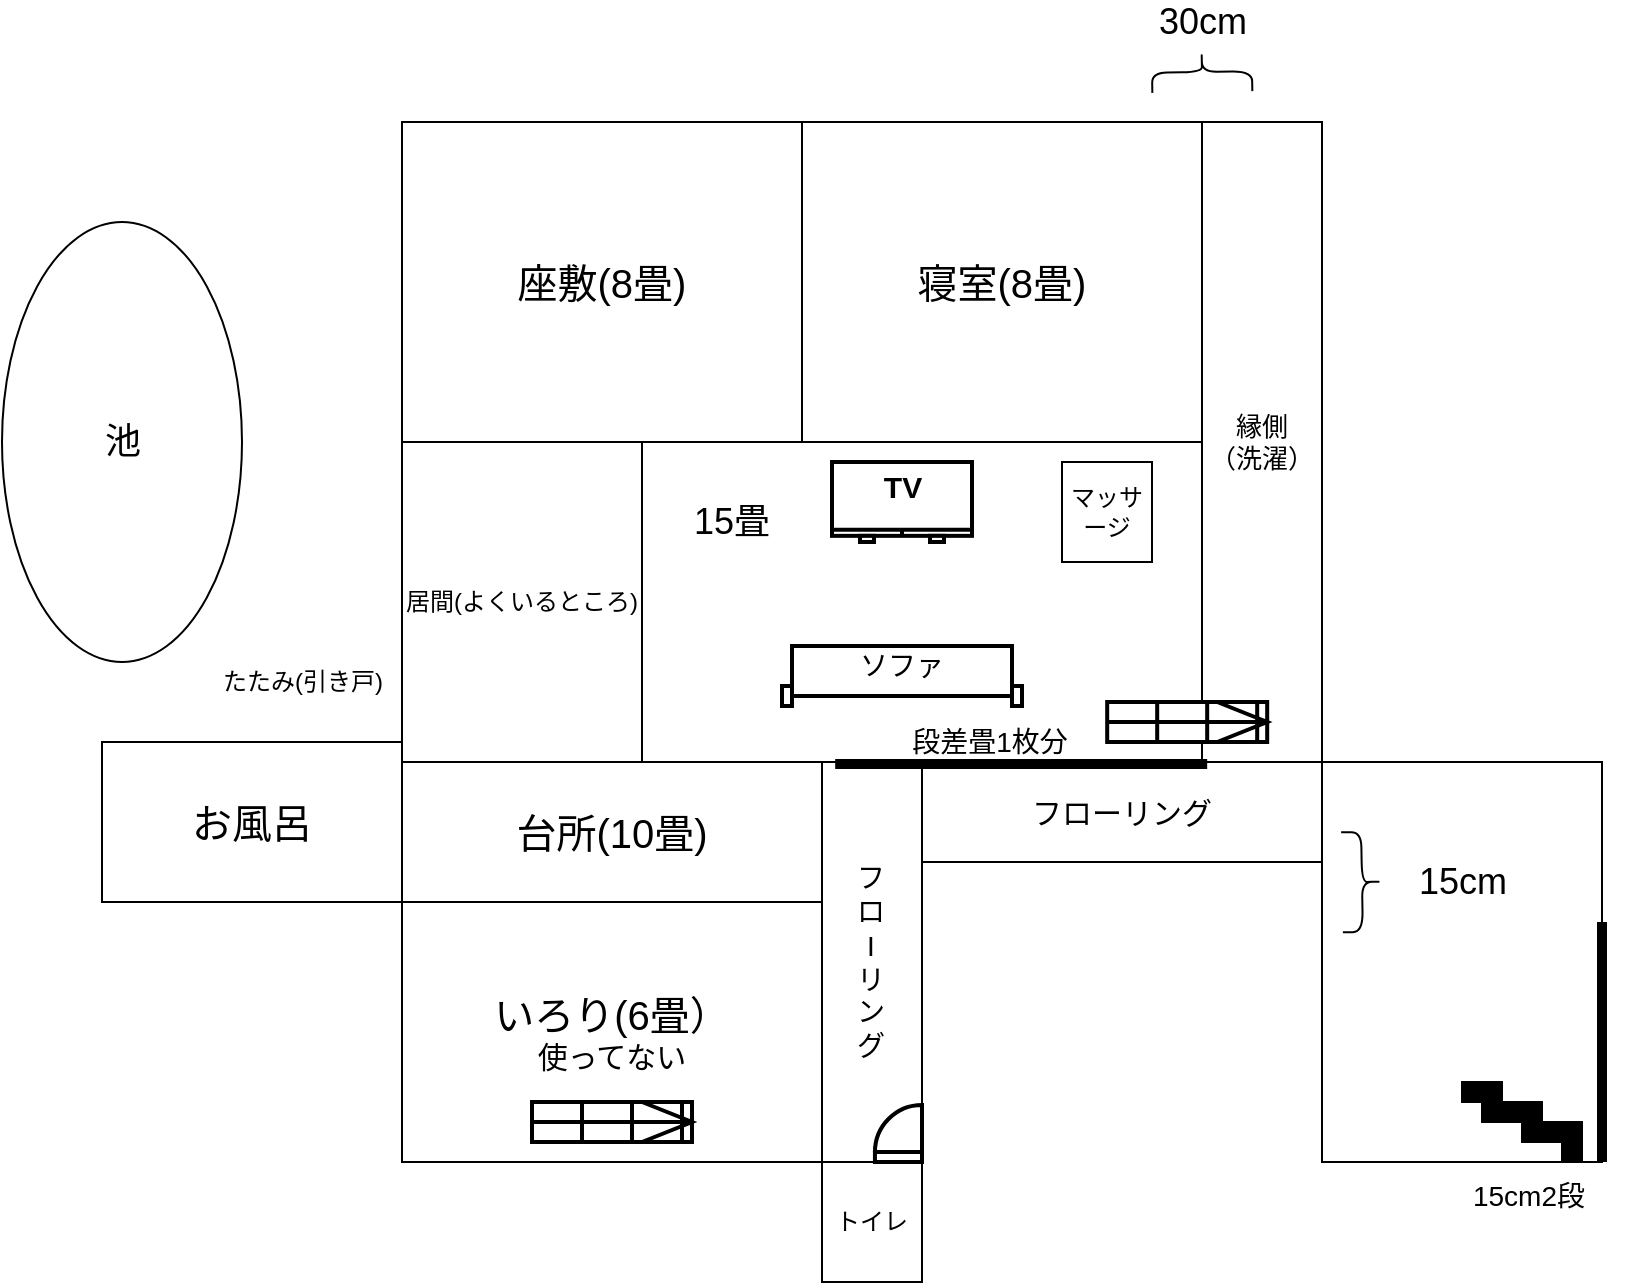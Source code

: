 <mxfile version="13.7.5" type="embed">
    <diagram id="6hGFLwfOUW9BJ-s0fimq" name="Page-1">
        <mxGraphModel dx="975" dy="959" grid="0" gridSize="10" guides="1" tooltips="1" connect="1" arrows="1" fold="1" page="0" pageScale="1" pageWidth="827" pageHeight="1169" math="0" shadow="0">
            <root>
                <mxCell id="0"/>
                <mxCell id="1" parent="0"/>
                <mxCell id="16" value="" style="ellipse;whiteSpace=wrap;html=1;" vertex="1" parent="1">
                    <mxGeometry x="80" y="130" width="120" height="220" as="geometry"/>
                </mxCell>
                <mxCell id="2" value="&lt;font style=&quot;font-size: 13px&quot;&gt;縁側&lt;br&gt;（洗濯）&lt;/font&gt;" style="rounded=0;whiteSpace=wrap;html=1;align=center;" vertex="1" parent="1">
                    <mxGeometry x="680" y="80" width="60" height="320" as="geometry"/>
                </mxCell>
                <mxCell id="3" value="&lt;font style=&quot;font-size: 20px&quot;&gt;寝室(8畳)&lt;/font&gt;" style="rounded=0;whiteSpace=wrap;html=1;" vertex="1" parent="1">
                    <mxGeometry x="480" y="80" width="200" height="160" as="geometry"/>
                </mxCell>
                <mxCell id="4" value="&lt;font style=&quot;font-size: 20px&quot;&gt;座敷(8畳)&lt;/font&gt;" style="rounded=0;whiteSpace=wrap;html=1;" vertex="1" parent="1">
                    <mxGeometry x="280" y="80" width="200" height="160" as="geometry"/>
                </mxCell>
                <mxCell id="5" value="" style="rounded=0;whiteSpace=wrap;html=1;" vertex="1" parent="1">
                    <mxGeometry x="400" y="240" width="280" height="160" as="geometry"/>
                </mxCell>
                <mxCell id="6" value="居間(よくいるところ)" style="whiteSpace=wrap;html=1;" vertex="1" parent="1">
                    <mxGeometry x="280" y="240" width="120" height="160" as="geometry"/>
                </mxCell>
                <mxCell id="7" value="" style="rounded=0;whiteSpace=wrap;html=1;" vertex="1" parent="1">
                    <mxGeometry x="740" y="400" width="140" height="200" as="geometry"/>
                </mxCell>
                <mxCell id="8" value="&lt;font style=&quot;font-size: 15px&quot;&gt;フローリング&lt;/font&gt;" style="rounded=0;whiteSpace=wrap;html=1;" vertex="1" parent="1">
                    <mxGeometry x="540" y="400" width="200" height="50" as="geometry"/>
                </mxCell>
                <mxCell id="9" value="" style="rounded=0;whiteSpace=wrap;html=1;" vertex="1" parent="1">
                    <mxGeometry x="490" y="400" width="50" height="200" as="geometry"/>
                </mxCell>
                <mxCell id="10" value="&lt;font style=&quot;font-size: 20px&quot;&gt;台所(10畳)&lt;/font&gt;" style="rounded=0;whiteSpace=wrap;html=1;" vertex="1" parent="1">
                    <mxGeometry x="280" y="400" width="210" height="70" as="geometry"/>
                </mxCell>
                <mxCell id="11" value="&lt;font&gt;&lt;span style=&quot;font-size: 20px&quot;&gt;いろり(6畳）&lt;/span&gt;&lt;br&gt;&lt;font style=&quot;font-size: 15px&quot;&gt;使ってない&lt;/font&gt;&lt;br&gt;&lt;/font&gt;" style="rounded=0;whiteSpace=wrap;html=1;" vertex="1" parent="1">
                    <mxGeometry x="280" y="470" width="210" height="130" as="geometry"/>
                </mxCell>
                <mxCell id="12" value="トイレ" style="rounded=0;whiteSpace=wrap;html=1;" vertex="1" parent="1">
                    <mxGeometry x="490" y="600" width="50" height="60" as="geometry"/>
                </mxCell>
                <mxCell id="13" value="&lt;font style=&quot;font-size: 20px&quot;&gt;お風呂&lt;/font&gt;" style="rounded=0;whiteSpace=wrap;html=1;" vertex="1" parent="1">
                    <mxGeometry x="130" y="390" width="150" height="80" as="geometry"/>
                </mxCell>
                <mxCell id="14" value="たたみ(引き戸)" style="text;html=1;align=center;verticalAlign=middle;resizable=0;points=[];autosize=1;" vertex="1" parent="1">
                    <mxGeometry x="180" y="350" width="100" height="20" as="geometry"/>
                </mxCell>
                <mxCell id="15" value="&lt;font style=&quot;font-size: 18px&quot;&gt;池&lt;/font&gt;" style="text;html=1;align=center;verticalAlign=middle;resizable=0;points=[];autosize=1;" vertex="1" parent="1">
                    <mxGeometry x="125" y="230" width="30" height="20" as="geometry"/>
                </mxCell>
                <mxCell id="19" value="マッサージ" style="rounded=0;whiteSpace=wrap;html=1;" vertex="1" parent="1">
                    <mxGeometry x="610" y="250" width="45" height="50" as="geometry"/>
                </mxCell>
                <mxCell id="20" value="&lt;font style=&quot;font-size: 18px&quot;&gt;15畳&lt;/font&gt;" style="text;html=1;strokeColor=none;fillColor=none;align=center;verticalAlign=middle;whiteSpace=wrap;rounded=0;" vertex="1" parent="1">
                    <mxGeometry x="410" y="270" width="70" height="20" as="geometry"/>
                </mxCell>
                <mxCell id="26" value="" style="group" vertex="1" connectable="0" parent="1">
                    <mxGeometry x="640" y="20" width="65.171" height="45.435" as="geometry"/>
                </mxCell>
                <mxCell id="24" value="" style="shape=curlyBracket;whiteSpace=wrap;html=1;rounded=1;rotation=89;size=0.5;" vertex="1" parent="26">
                    <mxGeometry x="30" y="10" width="20" height="50" as="geometry"/>
                </mxCell>
                <mxCell id="25" value="&lt;font style=&quot;font-size: 18px&quot;&gt;30cm&lt;/font&gt;" style="text;html=1;align=center;verticalAlign=middle;resizable=0;points=[];autosize=1;" vertex="1" parent="26">
                    <mxGeometry x="10" width="60" height="20" as="geometry"/>
                </mxCell>
                <mxCell id="28" value="" style="shape=curlyBracket;whiteSpace=wrap;html=1;rounded=1;rotation=179;size=0.5;" vertex="1" parent="1">
                    <mxGeometry x="750" y="435" width="20" height="50" as="geometry"/>
                </mxCell>
                <mxCell id="29" value="&lt;font style=&quot;font-size: 18px&quot;&gt;15cm&lt;/font&gt;" style="text;html=1;align=center;verticalAlign=middle;resizable=0;points=[];autosize=1;rotation=0;" vertex="1" parent="1">
                    <mxGeometry x="780" y="450" width="60" height="20" as="geometry"/>
                </mxCell>
                <mxCell id="31" value="" style="line;strokeWidth=5;direction=south;html=1;fontSize=15;" vertex="1" parent="1">
                    <mxGeometry x="870" y="480" width="20" height="120" as="geometry"/>
                </mxCell>
                <mxCell id="32" value="" style="verticalLabelPosition=bottom;html=1;verticalAlign=top;align=center;shape=mxgraph.floorplan.doorLeft;aspect=fixed;strokeWidth=2;fontSize=15;rotation=-180;" vertex="1" parent="1">
                    <mxGeometry x="516.47" y="575" width="23.53" height="25" as="geometry"/>
                </mxCell>
                <mxCell id="33" value="" style="verticalLabelPosition=bottom;html=1;verticalAlign=top;align=center;shape=mxgraph.floorplan.stairs;strokeWidth=2;fontSize=15;" vertex="1" parent="1">
                    <mxGeometry x="345" y="570" width="80" height="20" as="geometry"/>
                </mxCell>
                <mxCell id="34" value="" style="verticalLabelPosition=bottom;html=1;verticalAlign=top;align=center;shape=mxgraph.floorplan.stairs;strokeWidth=2;fontSize=15;" vertex="1" parent="1">
                    <mxGeometry x="632.59" y="370" width="80" height="20" as="geometry"/>
                </mxCell>
                <mxCell id="35" value="" style="verticalLabelPosition=bottom;html=1;verticalAlign=top;align=center;shape=mxgraph.floorplan.doorOverhead;strokeWidth=2;fontSize=15;" vertex="1" parent="1">
                    <mxGeometry x="470" y="342" width="120" height="30" as="geometry"/>
                </mxCell>
                <mxCell id="36" value="ソファ" style="text;html=1;strokeColor=none;fillColor=none;align=center;verticalAlign=middle;whiteSpace=wrap;rounded=0;fontSize=14;" vertex="1" parent="1">
                    <mxGeometry x="495" y="342" width="70" height="20" as="geometry"/>
                </mxCell>
                <mxCell id="37" value="" style="verticalLabelPosition=bottom;html=1;verticalAlign=top;align=center;shape=mxgraph.floorplan.dresser;strokeWidth=2;fontSize=14;" vertex="1" parent="1">
                    <mxGeometry x="495" y="250" width="70" height="40" as="geometry"/>
                </mxCell>
                <mxCell id="38" value="&lt;font style=&quot;font-size: 15px&quot;&gt;TV&lt;/font&gt;" style="text;strokeColor=none;fillColor=none;html=1;fontSize=24;fontStyle=1;verticalAlign=middle;align=center;" vertex="1" parent="1">
                    <mxGeometry x="480" y="240" width="100" height="40" as="geometry"/>
                </mxCell>
                <mxCell id="39" value="" style="verticalLabelPosition=bottom;html=1;verticalAlign=top;align=center;shape=mxgraph.floorplan.wallCorner;fillColor=#000000;direction=south;strokeWidth=1;fontSize=14;" vertex="1" parent="1">
                    <mxGeometry x="830" y="570" width="20" height="20" as="geometry"/>
                </mxCell>
                <mxCell id="40" value="" style="verticalLabelPosition=bottom;html=1;verticalAlign=top;align=center;shape=mxgraph.floorplan.wallCorner;fillColor=#000000;direction=south;strokeWidth=1;fontSize=14;rotation=0;" vertex="1" parent="1">
                    <mxGeometry x="850" y="580" width="20" height="20" as="geometry"/>
                </mxCell>
                <mxCell id="41" value="" style="verticalLabelPosition=bottom;html=1;verticalAlign=top;align=center;shape=mxgraph.floorplan.wallCorner;fillColor=#000000;direction=south;strokeWidth=1;fontSize=14;" vertex="1" parent="1">
                    <mxGeometry x="810" y="560" width="20" height="20" as="geometry"/>
                </mxCell>
                <mxCell id="42" value="15cm2段" style="text;html=1;align=center;verticalAlign=middle;resizable=0;points=[];autosize=1;fontSize=14;" vertex="1" parent="1">
                    <mxGeometry x="810" y="606" width="66" height="21" as="geometry"/>
                </mxCell>
                <mxCell id="43" value="フロIリング" style="text;html=1;strokeColor=none;fillColor=none;align=center;verticalAlign=middle;whiteSpace=wrap;rounded=0;fontSize=14;" vertex="1" parent="1">
                    <mxGeometry x="505" y="429" width="19" height="141" as="geometry"/>
                </mxCell>
                <mxCell id="44" value="" style="line;strokeWidth=5;direction=south;html=1;fontSize=15;rotation=-90;" vertex="1" parent="1">
                    <mxGeometry x="579.59" y="308" width="20" height="186" as="geometry"/>
                </mxCell>
                <mxCell id="45" value="段差畳1枚分" style="text;html=1;strokeColor=none;fillColor=none;align=center;verticalAlign=middle;whiteSpace=wrap;rounded=0;fontSize=14;" vertex="1" parent="1">
                    <mxGeometry x="520" y="380" width="108" height="20" as="geometry"/>
                </mxCell>
            </root>
        </mxGraphModel>
    </diagram>
</mxfile>
